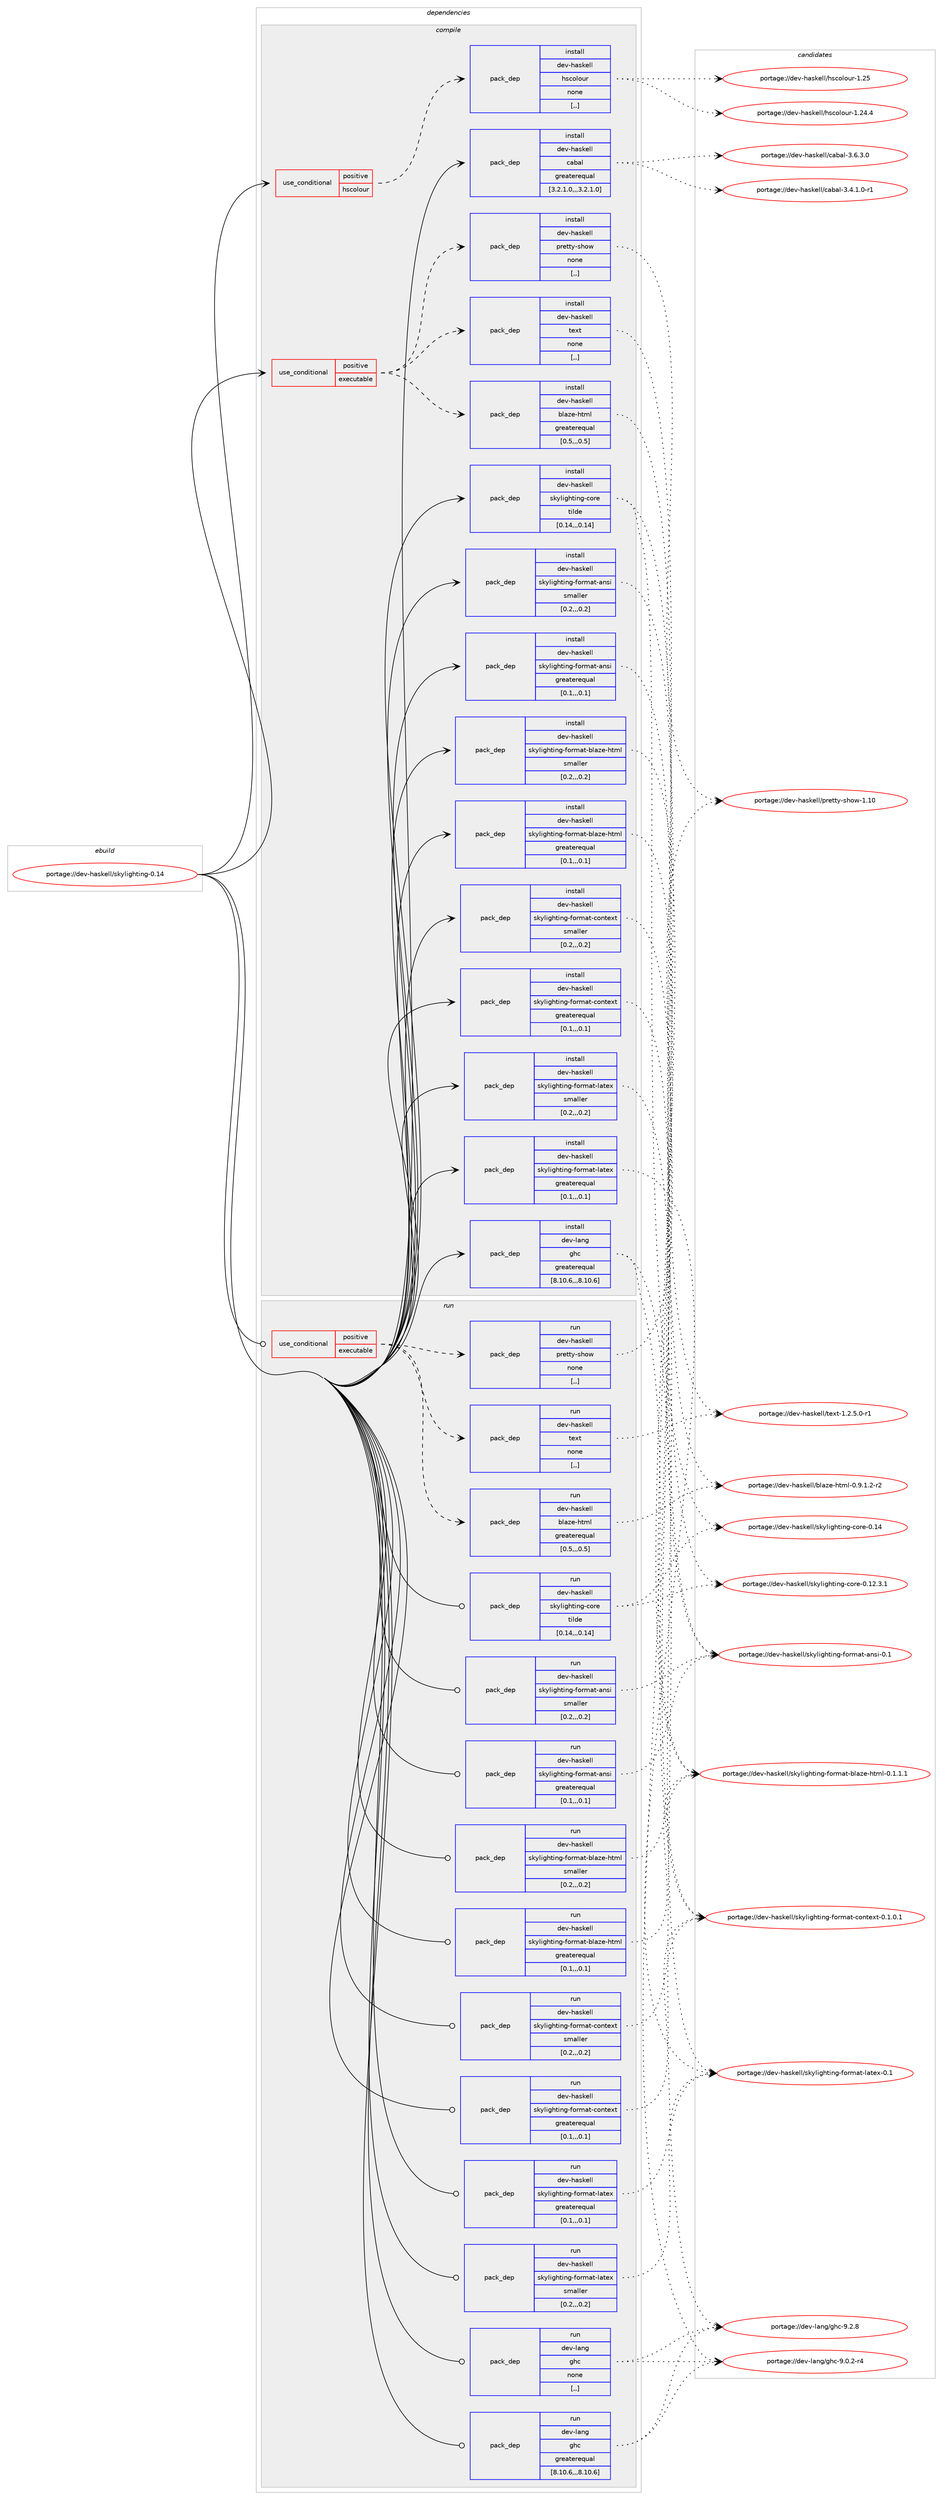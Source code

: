 digraph prolog {

# *************
# Graph options
# *************

newrank=true;
concentrate=true;
compound=true;
graph [rankdir=LR,fontname=Helvetica,fontsize=10,ranksep=1.5];#, ranksep=2.5, nodesep=0.2];
edge  [arrowhead=vee];
node  [fontname=Helvetica,fontsize=10];

# **********
# The ebuild
# **********

subgraph cluster_leftcol {
color=gray;
label=<<i>ebuild</i>>;
id [label="portage://dev-haskell/skylighting-0.14", color=red, width=4, href="../dev-haskell/skylighting-0.14.svg"];
}

# ****************
# The dependencies
# ****************

subgraph cluster_midcol {
color=gray;
label=<<i>dependencies</i>>;
subgraph cluster_compile {
fillcolor="#eeeeee";
style=filled;
label=<<i>compile</i>>;
subgraph cond21018 {
dependency88018 [label=<<TABLE BORDER="0" CELLBORDER="1" CELLSPACING="0" CELLPADDING="4"><TR><TD ROWSPAN="3" CELLPADDING="10">use_conditional</TD></TR><TR><TD>positive</TD></TR><TR><TD>executable</TD></TR></TABLE>>, shape=none, color=red];
subgraph pack65988 {
dependency88019 [label=<<TABLE BORDER="0" CELLBORDER="1" CELLSPACING="0" CELLPADDING="4" WIDTH="220"><TR><TD ROWSPAN="6" CELLPADDING="30">pack_dep</TD></TR><TR><TD WIDTH="110">install</TD></TR><TR><TD>dev-haskell</TD></TR><TR><TD>blaze-html</TD></TR><TR><TD>greaterequal</TD></TR><TR><TD>[0.5,,,0.5]</TD></TR></TABLE>>, shape=none, color=blue];
}
dependency88018:e -> dependency88019:w [weight=20,style="dashed",arrowhead="vee"];
subgraph pack65989 {
dependency88020 [label=<<TABLE BORDER="0" CELLBORDER="1" CELLSPACING="0" CELLPADDING="4" WIDTH="220"><TR><TD ROWSPAN="6" CELLPADDING="30">pack_dep</TD></TR><TR><TD WIDTH="110">install</TD></TR><TR><TD>dev-haskell</TD></TR><TR><TD>pretty-show</TD></TR><TR><TD>none</TD></TR><TR><TD>[,,]</TD></TR></TABLE>>, shape=none, color=blue];
}
dependency88018:e -> dependency88020:w [weight=20,style="dashed",arrowhead="vee"];
subgraph pack65990 {
dependency88021 [label=<<TABLE BORDER="0" CELLBORDER="1" CELLSPACING="0" CELLPADDING="4" WIDTH="220"><TR><TD ROWSPAN="6" CELLPADDING="30">pack_dep</TD></TR><TR><TD WIDTH="110">install</TD></TR><TR><TD>dev-haskell</TD></TR><TR><TD>text</TD></TR><TR><TD>none</TD></TR><TR><TD>[,,]</TD></TR></TABLE>>, shape=none, color=blue];
}
dependency88018:e -> dependency88021:w [weight=20,style="dashed",arrowhead="vee"];
}
id:e -> dependency88018:w [weight=20,style="solid",arrowhead="vee"];
subgraph cond21019 {
dependency88022 [label=<<TABLE BORDER="0" CELLBORDER="1" CELLSPACING="0" CELLPADDING="4"><TR><TD ROWSPAN="3" CELLPADDING="10">use_conditional</TD></TR><TR><TD>positive</TD></TR><TR><TD>hscolour</TD></TR></TABLE>>, shape=none, color=red];
subgraph pack65991 {
dependency88023 [label=<<TABLE BORDER="0" CELLBORDER="1" CELLSPACING="0" CELLPADDING="4" WIDTH="220"><TR><TD ROWSPAN="6" CELLPADDING="30">pack_dep</TD></TR><TR><TD WIDTH="110">install</TD></TR><TR><TD>dev-haskell</TD></TR><TR><TD>hscolour</TD></TR><TR><TD>none</TD></TR><TR><TD>[,,]</TD></TR></TABLE>>, shape=none, color=blue];
}
dependency88022:e -> dependency88023:w [weight=20,style="dashed",arrowhead="vee"];
}
id:e -> dependency88022:w [weight=20,style="solid",arrowhead="vee"];
subgraph pack65992 {
dependency88024 [label=<<TABLE BORDER="0" CELLBORDER="1" CELLSPACING="0" CELLPADDING="4" WIDTH="220"><TR><TD ROWSPAN="6" CELLPADDING="30">pack_dep</TD></TR><TR><TD WIDTH="110">install</TD></TR><TR><TD>dev-haskell</TD></TR><TR><TD>cabal</TD></TR><TR><TD>greaterequal</TD></TR><TR><TD>[3.2.1.0,,,3.2.1.0]</TD></TR></TABLE>>, shape=none, color=blue];
}
id:e -> dependency88024:w [weight=20,style="solid",arrowhead="vee"];
subgraph pack65993 {
dependency88025 [label=<<TABLE BORDER="0" CELLBORDER="1" CELLSPACING="0" CELLPADDING="4" WIDTH="220"><TR><TD ROWSPAN="6" CELLPADDING="30">pack_dep</TD></TR><TR><TD WIDTH="110">install</TD></TR><TR><TD>dev-haskell</TD></TR><TR><TD>skylighting-core</TD></TR><TR><TD>tilde</TD></TR><TR><TD>[0.14,,,0.14]</TD></TR></TABLE>>, shape=none, color=blue];
}
id:e -> dependency88025:w [weight=20,style="solid",arrowhead="vee"];
subgraph pack65994 {
dependency88026 [label=<<TABLE BORDER="0" CELLBORDER="1" CELLSPACING="0" CELLPADDING="4" WIDTH="220"><TR><TD ROWSPAN="6" CELLPADDING="30">pack_dep</TD></TR><TR><TD WIDTH="110">install</TD></TR><TR><TD>dev-haskell</TD></TR><TR><TD>skylighting-format-ansi</TD></TR><TR><TD>greaterequal</TD></TR><TR><TD>[0.1,,,0.1]</TD></TR></TABLE>>, shape=none, color=blue];
}
id:e -> dependency88026:w [weight=20,style="solid",arrowhead="vee"];
subgraph pack65995 {
dependency88027 [label=<<TABLE BORDER="0" CELLBORDER="1" CELLSPACING="0" CELLPADDING="4" WIDTH="220"><TR><TD ROWSPAN="6" CELLPADDING="30">pack_dep</TD></TR><TR><TD WIDTH="110">install</TD></TR><TR><TD>dev-haskell</TD></TR><TR><TD>skylighting-format-ansi</TD></TR><TR><TD>smaller</TD></TR><TR><TD>[0.2,,,0.2]</TD></TR></TABLE>>, shape=none, color=blue];
}
id:e -> dependency88027:w [weight=20,style="solid",arrowhead="vee"];
subgraph pack65996 {
dependency88028 [label=<<TABLE BORDER="0" CELLBORDER="1" CELLSPACING="0" CELLPADDING="4" WIDTH="220"><TR><TD ROWSPAN="6" CELLPADDING="30">pack_dep</TD></TR><TR><TD WIDTH="110">install</TD></TR><TR><TD>dev-haskell</TD></TR><TR><TD>skylighting-format-blaze-html</TD></TR><TR><TD>greaterequal</TD></TR><TR><TD>[0.1,,,0.1]</TD></TR></TABLE>>, shape=none, color=blue];
}
id:e -> dependency88028:w [weight=20,style="solid",arrowhead="vee"];
subgraph pack65997 {
dependency88029 [label=<<TABLE BORDER="0" CELLBORDER="1" CELLSPACING="0" CELLPADDING="4" WIDTH="220"><TR><TD ROWSPAN="6" CELLPADDING="30">pack_dep</TD></TR><TR><TD WIDTH="110">install</TD></TR><TR><TD>dev-haskell</TD></TR><TR><TD>skylighting-format-blaze-html</TD></TR><TR><TD>smaller</TD></TR><TR><TD>[0.2,,,0.2]</TD></TR></TABLE>>, shape=none, color=blue];
}
id:e -> dependency88029:w [weight=20,style="solid",arrowhead="vee"];
subgraph pack65998 {
dependency88030 [label=<<TABLE BORDER="0" CELLBORDER="1" CELLSPACING="0" CELLPADDING="4" WIDTH="220"><TR><TD ROWSPAN="6" CELLPADDING="30">pack_dep</TD></TR><TR><TD WIDTH="110">install</TD></TR><TR><TD>dev-haskell</TD></TR><TR><TD>skylighting-format-context</TD></TR><TR><TD>greaterequal</TD></TR><TR><TD>[0.1,,,0.1]</TD></TR></TABLE>>, shape=none, color=blue];
}
id:e -> dependency88030:w [weight=20,style="solid",arrowhead="vee"];
subgraph pack65999 {
dependency88031 [label=<<TABLE BORDER="0" CELLBORDER="1" CELLSPACING="0" CELLPADDING="4" WIDTH="220"><TR><TD ROWSPAN="6" CELLPADDING="30">pack_dep</TD></TR><TR><TD WIDTH="110">install</TD></TR><TR><TD>dev-haskell</TD></TR><TR><TD>skylighting-format-context</TD></TR><TR><TD>smaller</TD></TR><TR><TD>[0.2,,,0.2]</TD></TR></TABLE>>, shape=none, color=blue];
}
id:e -> dependency88031:w [weight=20,style="solid",arrowhead="vee"];
subgraph pack66000 {
dependency88032 [label=<<TABLE BORDER="0" CELLBORDER="1" CELLSPACING="0" CELLPADDING="4" WIDTH="220"><TR><TD ROWSPAN="6" CELLPADDING="30">pack_dep</TD></TR><TR><TD WIDTH="110">install</TD></TR><TR><TD>dev-haskell</TD></TR><TR><TD>skylighting-format-latex</TD></TR><TR><TD>greaterequal</TD></TR><TR><TD>[0.1,,,0.1]</TD></TR></TABLE>>, shape=none, color=blue];
}
id:e -> dependency88032:w [weight=20,style="solid",arrowhead="vee"];
subgraph pack66001 {
dependency88033 [label=<<TABLE BORDER="0" CELLBORDER="1" CELLSPACING="0" CELLPADDING="4" WIDTH="220"><TR><TD ROWSPAN="6" CELLPADDING="30">pack_dep</TD></TR><TR><TD WIDTH="110">install</TD></TR><TR><TD>dev-haskell</TD></TR><TR><TD>skylighting-format-latex</TD></TR><TR><TD>smaller</TD></TR><TR><TD>[0.2,,,0.2]</TD></TR></TABLE>>, shape=none, color=blue];
}
id:e -> dependency88033:w [weight=20,style="solid",arrowhead="vee"];
subgraph pack66002 {
dependency88034 [label=<<TABLE BORDER="0" CELLBORDER="1" CELLSPACING="0" CELLPADDING="4" WIDTH="220"><TR><TD ROWSPAN="6" CELLPADDING="30">pack_dep</TD></TR><TR><TD WIDTH="110">install</TD></TR><TR><TD>dev-lang</TD></TR><TR><TD>ghc</TD></TR><TR><TD>greaterequal</TD></TR><TR><TD>[8.10.6,,,8.10.6]</TD></TR></TABLE>>, shape=none, color=blue];
}
id:e -> dependency88034:w [weight=20,style="solid",arrowhead="vee"];
}
subgraph cluster_compileandrun {
fillcolor="#eeeeee";
style=filled;
label=<<i>compile and run</i>>;
}
subgraph cluster_run {
fillcolor="#eeeeee";
style=filled;
label=<<i>run</i>>;
subgraph cond21020 {
dependency88035 [label=<<TABLE BORDER="0" CELLBORDER="1" CELLSPACING="0" CELLPADDING="4"><TR><TD ROWSPAN="3" CELLPADDING="10">use_conditional</TD></TR><TR><TD>positive</TD></TR><TR><TD>executable</TD></TR></TABLE>>, shape=none, color=red];
subgraph pack66003 {
dependency88036 [label=<<TABLE BORDER="0" CELLBORDER="1" CELLSPACING="0" CELLPADDING="4" WIDTH="220"><TR><TD ROWSPAN="6" CELLPADDING="30">pack_dep</TD></TR><TR><TD WIDTH="110">run</TD></TR><TR><TD>dev-haskell</TD></TR><TR><TD>blaze-html</TD></TR><TR><TD>greaterequal</TD></TR><TR><TD>[0.5,,,0.5]</TD></TR></TABLE>>, shape=none, color=blue];
}
dependency88035:e -> dependency88036:w [weight=20,style="dashed",arrowhead="vee"];
subgraph pack66004 {
dependency88037 [label=<<TABLE BORDER="0" CELLBORDER="1" CELLSPACING="0" CELLPADDING="4" WIDTH="220"><TR><TD ROWSPAN="6" CELLPADDING="30">pack_dep</TD></TR><TR><TD WIDTH="110">run</TD></TR><TR><TD>dev-haskell</TD></TR><TR><TD>pretty-show</TD></TR><TR><TD>none</TD></TR><TR><TD>[,,]</TD></TR></TABLE>>, shape=none, color=blue];
}
dependency88035:e -> dependency88037:w [weight=20,style="dashed",arrowhead="vee"];
subgraph pack66005 {
dependency88038 [label=<<TABLE BORDER="0" CELLBORDER="1" CELLSPACING="0" CELLPADDING="4" WIDTH="220"><TR><TD ROWSPAN="6" CELLPADDING="30">pack_dep</TD></TR><TR><TD WIDTH="110">run</TD></TR><TR><TD>dev-haskell</TD></TR><TR><TD>text</TD></TR><TR><TD>none</TD></TR><TR><TD>[,,]</TD></TR></TABLE>>, shape=none, color=blue];
}
dependency88035:e -> dependency88038:w [weight=20,style="dashed",arrowhead="vee"];
}
id:e -> dependency88035:w [weight=20,style="solid",arrowhead="odot"];
subgraph pack66006 {
dependency88039 [label=<<TABLE BORDER="0" CELLBORDER="1" CELLSPACING="0" CELLPADDING="4" WIDTH="220"><TR><TD ROWSPAN="6" CELLPADDING="30">pack_dep</TD></TR><TR><TD WIDTH="110">run</TD></TR><TR><TD>dev-haskell</TD></TR><TR><TD>skylighting-core</TD></TR><TR><TD>tilde</TD></TR><TR><TD>[0.14,,,0.14]</TD></TR></TABLE>>, shape=none, color=blue];
}
id:e -> dependency88039:w [weight=20,style="solid",arrowhead="odot"];
subgraph pack66007 {
dependency88040 [label=<<TABLE BORDER="0" CELLBORDER="1" CELLSPACING="0" CELLPADDING="4" WIDTH="220"><TR><TD ROWSPAN="6" CELLPADDING="30">pack_dep</TD></TR><TR><TD WIDTH="110">run</TD></TR><TR><TD>dev-haskell</TD></TR><TR><TD>skylighting-format-ansi</TD></TR><TR><TD>greaterequal</TD></TR><TR><TD>[0.1,,,0.1]</TD></TR></TABLE>>, shape=none, color=blue];
}
id:e -> dependency88040:w [weight=20,style="solid",arrowhead="odot"];
subgraph pack66008 {
dependency88041 [label=<<TABLE BORDER="0" CELLBORDER="1" CELLSPACING="0" CELLPADDING="4" WIDTH="220"><TR><TD ROWSPAN="6" CELLPADDING="30">pack_dep</TD></TR><TR><TD WIDTH="110">run</TD></TR><TR><TD>dev-haskell</TD></TR><TR><TD>skylighting-format-ansi</TD></TR><TR><TD>smaller</TD></TR><TR><TD>[0.2,,,0.2]</TD></TR></TABLE>>, shape=none, color=blue];
}
id:e -> dependency88041:w [weight=20,style="solid",arrowhead="odot"];
subgraph pack66009 {
dependency88042 [label=<<TABLE BORDER="0" CELLBORDER="1" CELLSPACING="0" CELLPADDING="4" WIDTH="220"><TR><TD ROWSPAN="6" CELLPADDING="30">pack_dep</TD></TR><TR><TD WIDTH="110">run</TD></TR><TR><TD>dev-haskell</TD></TR><TR><TD>skylighting-format-blaze-html</TD></TR><TR><TD>greaterequal</TD></TR><TR><TD>[0.1,,,0.1]</TD></TR></TABLE>>, shape=none, color=blue];
}
id:e -> dependency88042:w [weight=20,style="solid",arrowhead="odot"];
subgraph pack66010 {
dependency88043 [label=<<TABLE BORDER="0" CELLBORDER="1" CELLSPACING="0" CELLPADDING="4" WIDTH="220"><TR><TD ROWSPAN="6" CELLPADDING="30">pack_dep</TD></TR><TR><TD WIDTH="110">run</TD></TR><TR><TD>dev-haskell</TD></TR><TR><TD>skylighting-format-blaze-html</TD></TR><TR><TD>smaller</TD></TR><TR><TD>[0.2,,,0.2]</TD></TR></TABLE>>, shape=none, color=blue];
}
id:e -> dependency88043:w [weight=20,style="solid",arrowhead="odot"];
subgraph pack66011 {
dependency88044 [label=<<TABLE BORDER="0" CELLBORDER="1" CELLSPACING="0" CELLPADDING="4" WIDTH="220"><TR><TD ROWSPAN="6" CELLPADDING="30">pack_dep</TD></TR><TR><TD WIDTH="110">run</TD></TR><TR><TD>dev-haskell</TD></TR><TR><TD>skylighting-format-context</TD></TR><TR><TD>greaterequal</TD></TR><TR><TD>[0.1,,,0.1]</TD></TR></TABLE>>, shape=none, color=blue];
}
id:e -> dependency88044:w [weight=20,style="solid",arrowhead="odot"];
subgraph pack66012 {
dependency88045 [label=<<TABLE BORDER="0" CELLBORDER="1" CELLSPACING="0" CELLPADDING="4" WIDTH="220"><TR><TD ROWSPAN="6" CELLPADDING="30">pack_dep</TD></TR><TR><TD WIDTH="110">run</TD></TR><TR><TD>dev-haskell</TD></TR><TR><TD>skylighting-format-context</TD></TR><TR><TD>smaller</TD></TR><TR><TD>[0.2,,,0.2]</TD></TR></TABLE>>, shape=none, color=blue];
}
id:e -> dependency88045:w [weight=20,style="solid",arrowhead="odot"];
subgraph pack66013 {
dependency88046 [label=<<TABLE BORDER="0" CELLBORDER="1" CELLSPACING="0" CELLPADDING="4" WIDTH="220"><TR><TD ROWSPAN="6" CELLPADDING="30">pack_dep</TD></TR><TR><TD WIDTH="110">run</TD></TR><TR><TD>dev-haskell</TD></TR><TR><TD>skylighting-format-latex</TD></TR><TR><TD>greaterequal</TD></TR><TR><TD>[0.1,,,0.1]</TD></TR></TABLE>>, shape=none, color=blue];
}
id:e -> dependency88046:w [weight=20,style="solid",arrowhead="odot"];
subgraph pack66014 {
dependency88047 [label=<<TABLE BORDER="0" CELLBORDER="1" CELLSPACING="0" CELLPADDING="4" WIDTH="220"><TR><TD ROWSPAN="6" CELLPADDING="30">pack_dep</TD></TR><TR><TD WIDTH="110">run</TD></TR><TR><TD>dev-haskell</TD></TR><TR><TD>skylighting-format-latex</TD></TR><TR><TD>smaller</TD></TR><TR><TD>[0.2,,,0.2]</TD></TR></TABLE>>, shape=none, color=blue];
}
id:e -> dependency88047:w [weight=20,style="solid",arrowhead="odot"];
subgraph pack66015 {
dependency88048 [label=<<TABLE BORDER="0" CELLBORDER="1" CELLSPACING="0" CELLPADDING="4" WIDTH="220"><TR><TD ROWSPAN="6" CELLPADDING="30">pack_dep</TD></TR><TR><TD WIDTH="110">run</TD></TR><TR><TD>dev-lang</TD></TR><TR><TD>ghc</TD></TR><TR><TD>greaterequal</TD></TR><TR><TD>[8.10.6,,,8.10.6]</TD></TR></TABLE>>, shape=none, color=blue];
}
id:e -> dependency88048:w [weight=20,style="solid",arrowhead="odot"];
subgraph pack66016 {
dependency88049 [label=<<TABLE BORDER="0" CELLBORDER="1" CELLSPACING="0" CELLPADDING="4" WIDTH="220"><TR><TD ROWSPAN="6" CELLPADDING="30">pack_dep</TD></TR><TR><TD WIDTH="110">run</TD></TR><TR><TD>dev-lang</TD></TR><TR><TD>ghc</TD></TR><TR><TD>none</TD></TR><TR><TD>[,,]</TD></TR></TABLE>>, shape=none, color=blue];
}
id:e -> dependency88049:w [weight=20,style="solid",arrowhead="odot"];
}
}

# **************
# The candidates
# **************

subgraph cluster_choices {
rank=same;
color=gray;
label=<<i>candidates</i>>;

subgraph choice65988 {
color=black;
nodesep=1;
choice10010111845104971151071011081084798108971221014510411610910845484657464946504511450 [label="portage://dev-haskell/blaze-html-0.9.1.2-r2", color=red, width=4,href="../dev-haskell/blaze-html-0.9.1.2-r2.svg"];
dependency88019:e -> choice10010111845104971151071011081084798108971221014510411610910845484657464946504511450:w [style=dotted,weight="100"];
}
subgraph choice65989 {
color=black;
nodesep=1;
choice100101118451049711510710110810847112114101116116121451151041111194549464948 [label="portage://dev-haskell/pretty-show-1.10", color=red, width=4,href="../dev-haskell/pretty-show-1.10.svg"];
dependency88020:e -> choice100101118451049711510710110810847112114101116116121451151041111194549464948:w [style=dotted,weight="100"];
}
subgraph choice65990 {
color=black;
nodesep=1;
choice10010111845104971151071011081084711610112011645494650465346484511449 [label="portage://dev-haskell/text-1.2.5.0-r1", color=red, width=4,href="../dev-haskell/text-1.2.5.0-r1.svg"];
dependency88021:e -> choice10010111845104971151071011081084711610112011645494650465346484511449:w [style=dotted,weight="100"];
}
subgraph choice65991 {
color=black;
nodesep=1;
choice100101118451049711510710110810847104115991111081111171144549465053 [label="portage://dev-haskell/hscolour-1.25", color=red, width=4,href="../dev-haskell/hscolour-1.25.svg"];
choice1001011184510497115107101108108471041159911110811111711445494650524652 [label="portage://dev-haskell/hscolour-1.24.4", color=red, width=4,href="../dev-haskell/hscolour-1.24.4.svg"];
dependency88023:e -> choice100101118451049711510710110810847104115991111081111171144549465053:w [style=dotted,weight="100"];
dependency88023:e -> choice1001011184510497115107101108108471041159911110811111711445494650524652:w [style=dotted,weight="100"];
}
subgraph choice65992 {
color=black;
nodesep=1;
choice100101118451049711510710110810847999798971084551465446514648 [label="portage://dev-haskell/cabal-3.6.3.0", color=red, width=4,href="../dev-haskell/cabal-3.6.3.0.svg"];
choice1001011184510497115107101108108479997989710845514652464946484511449 [label="portage://dev-haskell/cabal-3.4.1.0-r1", color=red, width=4,href="../dev-haskell/cabal-3.4.1.0-r1.svg"];
dependency88024:e -> choice100101118451049711510710110810847999798971084551465446514648:w [style=dotted,weight="100"];
dependency88024:e -> choice1001011184510497115107101108108479997989710845514652464946484511449:w [style=dotted,weight="100"];
}
subgraph choice65993 {
color=black;
nodesep=1;
choice10010111845104971151071011081084711510712110810510310411610511010345991111141014548464952 [label="portage://dev-haskell/skylighting-core-0.14", color=red, width=4,href="../dev-haskell/skylighting-core-0.14.svg"];
choice1001011184510497115107101108108471151071211081051031041161051101034599111114101454846495046514649 [label="portage://dev-haskell/skylighting-core-0.12.3.1", color=red, width=4,href="../dev-haskell/skylighting-core-0.12.3.1.svg"];
dependency88025:e -> choice10010111845104971151071011081084711510712110810510310411610511010345991111141014548464952:w [style=dotted,weight="100"];
dependency88025:e -> choice1001011184510497115107101108108471151071211081051031041161051101034599111114101454846495046514649:w [style=dotted,weight="100"];
}
subgraph choice65994 {
color=black;
nodesep=1;
choice1001011184510497115107101108108471151071211081051031041161051101034510211111410997116459711011510545484649 [label="portage://dev-haskell/skylighting-format-ansi-0.1", color=red, width=4,href="../dev-haskell/skylighting-format-ansi-0.1.svg"];
dependency88026:e -> choice1001011184510497115107101108108471151071211081051031041161051101034510211111410997116459711011510545484649:w [style=dotted,weight="100"];
}
subgraph choice65995 {
color=black;
nodesep=1;
choice1001011184510497115107101108108471151071211081051031041161051101034510211111410997116459711011510545484649 [label="portage://dev-haskell/skylighting-format-ansi-0.1", color=red, width=4,href="../dev-haskell/skylighting-format-ansi-0.1.svg"];
dependency88027:e -> choice1001011184510497115107101108108471151071211081051031041161051101034510211111410997116459711011510545484649:w [style=dotted,weight="100"];
}
subgraph choice65996 {
color=black;
nodesep=1;
choice1001011184510497115107101108108471151071211081051031041161051101034510211111410997116459810897122101451041161091084548464946494649 [label="portage://dev-haskell/skylighting-format-blaze-html-0.1.1.1", color=red, width=4,href="../dev-haskell/skylighting-format-blaze-html-0.1.1.1.svg"];
dependency88028:e -> choice1001011184510497115107101108108471151071211081051031041161051101034510211111410997116459810897122101451041161091084548464946494649:w [style=dotted,weight="100"];
}
subgraph choice65997 {
color=black;
nodesep=1;
choice1001011184510497115107101108108471151071211081051031041161051101034510211111410997116459810897122101451041161091084548464946494649 [label="portage://dev-haskell/skylighting-format-blaze-html-0.1.1.1", color=red, width=4,href="../dev-haskell/skylighting-format-blaze-html-0.1.1.1.svg"];
dependency88029:e -> choice1001011184510497115107101108108471151071211081051031041161051101034510211111410997116459810897122101451041161091084548464946494649:w [style=dotted,weight="100"];
}
subgraph choice65998 {
color=black;
nodesep=1;
choice100101118451049711510710110810847115107121108105103104116105110103451021111141099711645991111101161011201164548464946484649 [label="portage://dev-haskell/skylighting-format-context-0.1.0.1", color=red, width=4,href="../dev-haskell/skylighting-format-context-0.1.0.1.svg"];
dependency88030:e -> choice100101118451049711510710110810847115107121108105103104116105110103451021111141099711645991111101161011201164548464946484649:w [style=dotted,weight="100"];
}
subgraph choice65999 {
color=black;
nodesep=1;
choice100101118451049711510710110810847115107121108105103104116105110103451021111141099711645991111101161011201164548464946484649 [label="portage://dev-haskell/skylighting-format-context-0.1.0.1", color=red, width=4,href="../dev-haskell/skylighting-format-context-0.1.0.1.svg"];
dependency88031:e -> choice100101118451049711510710110810847115107121108105103104116105110103451021111141099711645991111101161011201164548464946484649:w [style=dotted,weight="100"];
}
subgraph choice66000 {
color=black;
nodesep=1;
choice1001011184510497115107101108108471151071211081051031041161051101034510211111410997116451089711610112045484649 [label="portage://dev-haskell/skylighting-format-latex-0.1", color=red, width=4,href="../dev-haskell/skylighting-format-latex-0.1.svg"];
dependency88032:e -> choice1001011184510497115107101108108471151071211081051031041161051101034510211111410997116451089711610112045484649:w [style=dotted,weight="100"];
}
subgraph choice66001 {
color=black;
nodesep=1;
choice1001011184510497115107101108108471151071211081051031041161051101034510211111410997116451089711610112045484649 [label="portage://dev-haskell/skylighting-format-latex-0.1", color=red, width=4,href="../dev-haskell/skylighting-format-latex-0.1.svg"];
dependency88033:e -> choice1001011184510497115107101108108471151071211081051031041161051101034510211111410997116451089711610112045484649:w [style=dotted,weight="100"];
}
subgraph choice66002 {
color=black;
nodesep=1;
choice10010111845108971101034710310499455746504656 [label="portage://dev-lang/ghc-9.2.8", color=red, width=4,href="../dev-lang/ghc-9.2.8.svg"];
choice100101118451089711010347103104994557464846504511452 [label="portage://dev-lang/ghc-9.0.2-r4", color=red, width=4,href="../dev-lang/ghc-9.0.2-r4.svg"];
dependency88034:e -> choice10010111845108971101034710310499455746504656:w [style=dotted,weight="100"];
dependency88034:e -> choice100101118451089711010347103104994557464846504511452:w [style=dotted,weight="100"];
}
subgraph choice66003 {
color=black;
nodesep=1;
choice10010111845104971151071011081084798108971221014510411610910845484657464946504511450 [label="portage://dev-haskell/blaze-html-0.9.1.2-r2", color=red, width=4,href="../dev-haskell/blaze-html-0.9.1.2-r2.svg"];
dependency88036:e -> choice10010111845104971151071011081084798108971221014510411610910845484657464946504511450:w [style=dotted,weight="100"];
}
subgraph choice66004 {
color=black;
nodesep=1;
choice100101118451049711510710110810847112114101116116121451151041111194549464948 [label="portage://dev-haskell/pretty-show-1.10", color=red, width=4,href="../dev-haskell/pretty-show-1.10.svg"];
dependency88037:e -> choice100101118451049711510710110810847112114101116116121451151041111194549464948:w [style=dotted,weight="100"];
}
subgraph choice66005 {
color=black;
nodesep=1;
choice10010111845104971151071011081084711610112011645494650465346484511449 [label="portage://dev-haskell/text-1.2.5.0-r1", color=red, width=4,href="../dev-haskell/text-1.2.5.0-r1.svg"];
dependency88038:e -> choice10010111845104971151071011081084711610112011645494650465346484511449:w [style=dotted,weight="100"];
}
subgraph choice66006 {
color=black;
nodesep=1;
choice10010111845104971151071011081084711510712110810510310411610511010345991111141014548464952 [label="portage://dev-haskell/skylighting-core-0.14", color=red, width=4,href="../dev-haskell/skylighting-core-0.14.svg"];
choice1001011184510497115107101108108471151071211081051031041161051101034599111114101454846495046514649 [label="portage://dev-haskell/skylighting-core-0.12.3.1", color=red, width=4,href="../dev-haskell/skylighting-core-0.12.3.1.svg"];
dependency88039:e -> choice10010111845104971151071011081084711510712110810510310411610511010345991111141014548464952:w [style=dotted,weight="100"];
dependency88039:e -> choice1001011184510497115107101108108471151071211081051031041161051101034599111114101454846495046514649:w [style=dotted,weight="100"];
}
subgraph choice66007 {
color=black;
nodesep=1;
choice1001011184510497115107101108108471151071211081051031041161051101034510211111410997116459711011510545484649 [label="portage://dev-haskell/skylighting-format-ansi-0.1", color=red, width=4,href="../dev-haskell/skylighting-format-ansi-0.1.svg"];
dependency88040:e -> choice1001011184510497115107101108108471151071211081051031041161051101034510211111410997116459711011510545484649:w [style=dotted,weight="100"];
}
subgraph choice66008 {
color=black;
nodesep=1;
choice1001011184510497115107101108108471151071211081051031041161051101034510211111410997116459711011510545484649 [label="portage://dev-haskell/skylighting-format-ansi-0.1", color=red, width=4,href="../dev-haskell/skylighting-format-ansi-0.1.svg"];
dependency88041:e -> choice1001011184510497115107101108108471151071211081051031041161051101034510211111410997116459711011510545484649:w [style=dotted,weight="100"];
}
subgraph choice66009 {
color=black;
nodesep=1;
choice1001011184510497115107101108108471151071211081051031041161051101034510211111410997116459810897122101451041161091084548464946494649 [label="portage://dev-haskell/skylighting-format-blaze-html-0.1.1.1", color=red, width=4,href="../dev-haskell/skylighting-format-blaze-html-0.1.1.1.svg"];
dependency88042:e -> choice1001011184510497115107101108108471151071211081051031041161051101034510211111410997116459810897122101451041161091084548464946494649:w [style=dotted,weight="100"];
}
subgraph choice66010 {
color=black;
nodesep=1;
choice1001011184510497115107101108108471151071211081051031041161051101034510211111410997116459810897122101451041161091084548464946494649 [label="portage://dev-haskell/skylighting-format-blaze-html-0.1.1.1", color=red, width=4,href="../dev-haskell/skylighting-format-blaze-html-0.1.1.1.svg"];
dependency88043:e -> choice1001011184510497115107101108108471151071211081051031041161051101034510211111410997116459810897122101451041161091084548464946494649:w [style=dotted,weight="100"];
}
subgraph choice66011 {
color=black;
nodesep=1;
choice100101118451049711510710110810847115107121108105103104116105110103451021111141099711645991111101161011201164548464946484649 [label="portage://dev-haskell/skylighting-format-context-0.1.0.1", color=red, width=4,href="../dev-haskell/skylighting-format-context-0.1.0.1.svg"];
dependency88044:e -> choice100101118451049711510710110810847115107121108105103104116105110103451021111141099711645991111101161011201164548464946484649:w [style=dotted,weight="100"];
}
subgraph choice66012 {
color=black;
nodesep=1;
choice100101118451049711510710110810847115107121108105103104116105110103451021111141099711645991111101161011201164548464946484649 [label="portage://dev-haskell/skylighting-format-context-0.1.0.1", color=red, width=4,href="../dev-haskell/skylighting-format-context-0.1.0.1.svg"];
dependency88045:e -> choice100101118451049711510710110810847115107121108105103104116105110103451021111141099711645991111101161011201164548464946484649:w [style=dotted,weight="100"];
}
subgraph choice66013 {
color=black;
nodesep=1;
choice1001011184510497115107101108108471151071211081051031041161051101034510211111410997116451089711610112045484649 [label="portage://dev-haskell/skylighting-format-latex-0.1", color=red, width=4,href="../dev-haskell/skylighting-format-latex-0.1.svg"];
dependency88046:e -> choice1001011184510497115107101108108471151071211081051031041161051101034510211111410997116451089711610112045484649:w [style=dotted,weight="100"];
}
subgraph choice66014 {
color=black;
nodesep=1;
choice1001011184510497115107101108108471151071211081051031041161051101034510211111410997116451089711610112045484649 [label="portage://dev-haskell/skylighting-format-latex-0.1", color=red, width=4,href="../dev-haskell/skylighting-format-latex-0.1.svg"];
dependency88047:e -> choice1001011184510497115107101108108471151071211081051031041161051101034510211111410997116451089711610112045484649:w [style=dotted,weight="100"];
}
subgraph choice66015 {
color=black;
nodesep=1;
choice10010111845108971101034710310499455746504656 [label="portage://dev-lang/ghc-9.2.8", color=red, width=4,href="../dev-lang/ghc-9.2.8.svg"];
choice100101118451089711010347103104994557464846504511452 [label="portage://dev-lang/ghc-9.0.2-r4", color=red, width=4,href="../dev-lang/ghc-9.0.2-r4.svg"];
dependency88048:e -> choice10010111845108971101034710310499455746504656:w [style=dotted,weight="100"];
dependency88048:e -> choice100101118451089711010347103104994557464846504511452:w [style=dotted,weight="100"];
}
subgraph choice66016 {
color=black;
nodesep=1;
choice10010111845108971101034710310499455746504656 [label="portage://dev-lang/ghc-9.2.8", color=red, width=4,href="../dev-lang/ghc-9.2.8.svg"];
choice100101118451089711010347103104994557464846504511452 [label="portage://dev-lang/ghc-9.0.2-r4", color=red, width=4,href="../dev-lang/ghc-9.0.2-r4.svg"];
dependency88049:e -> choice10010111845108971101034710310499455746504656:w [style=dotted,weight="100"];
dependency88049:e -> choice100101118451089711010347103104994557464846504511452:w [style=dotted,weight="100"];
}
}

}
